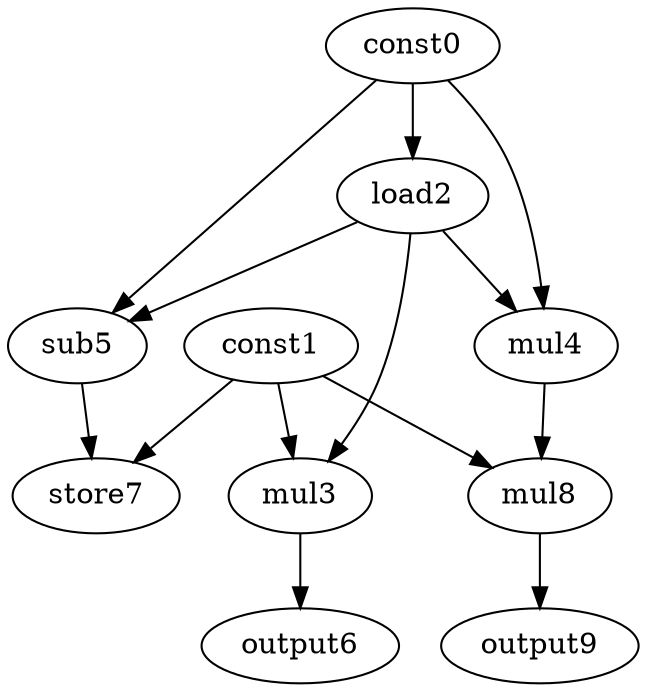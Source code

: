 digraph G { 
const0[opcode=const]; 
const1[opcode=const]; 
load2[opcode=load]; 
mul3[opcode=mul]; 
mul4[opcode=mul]; 
sub5[opcode=sub]; 
output6[opcode=output]; 
store7[opcode=store]; 
mul8[opcode=mul]; 
output9[opcode=output]; 
const0->load2[operand=0];
const1->mul3[operand=0];
load2->mul3[operand=1];
const0->mul4[operand=0];
load2->mul4[operand=1];
const0->sub5[operand=0];
load2->sub5[operand=1];
mul3->output6[operand=0];
const1->store7[operand=0];
sub5->store7[operand=1];
const1->mul8[operand=0];
mul4->mul8[operand=1];
mul8->output9[operand=0];
}
